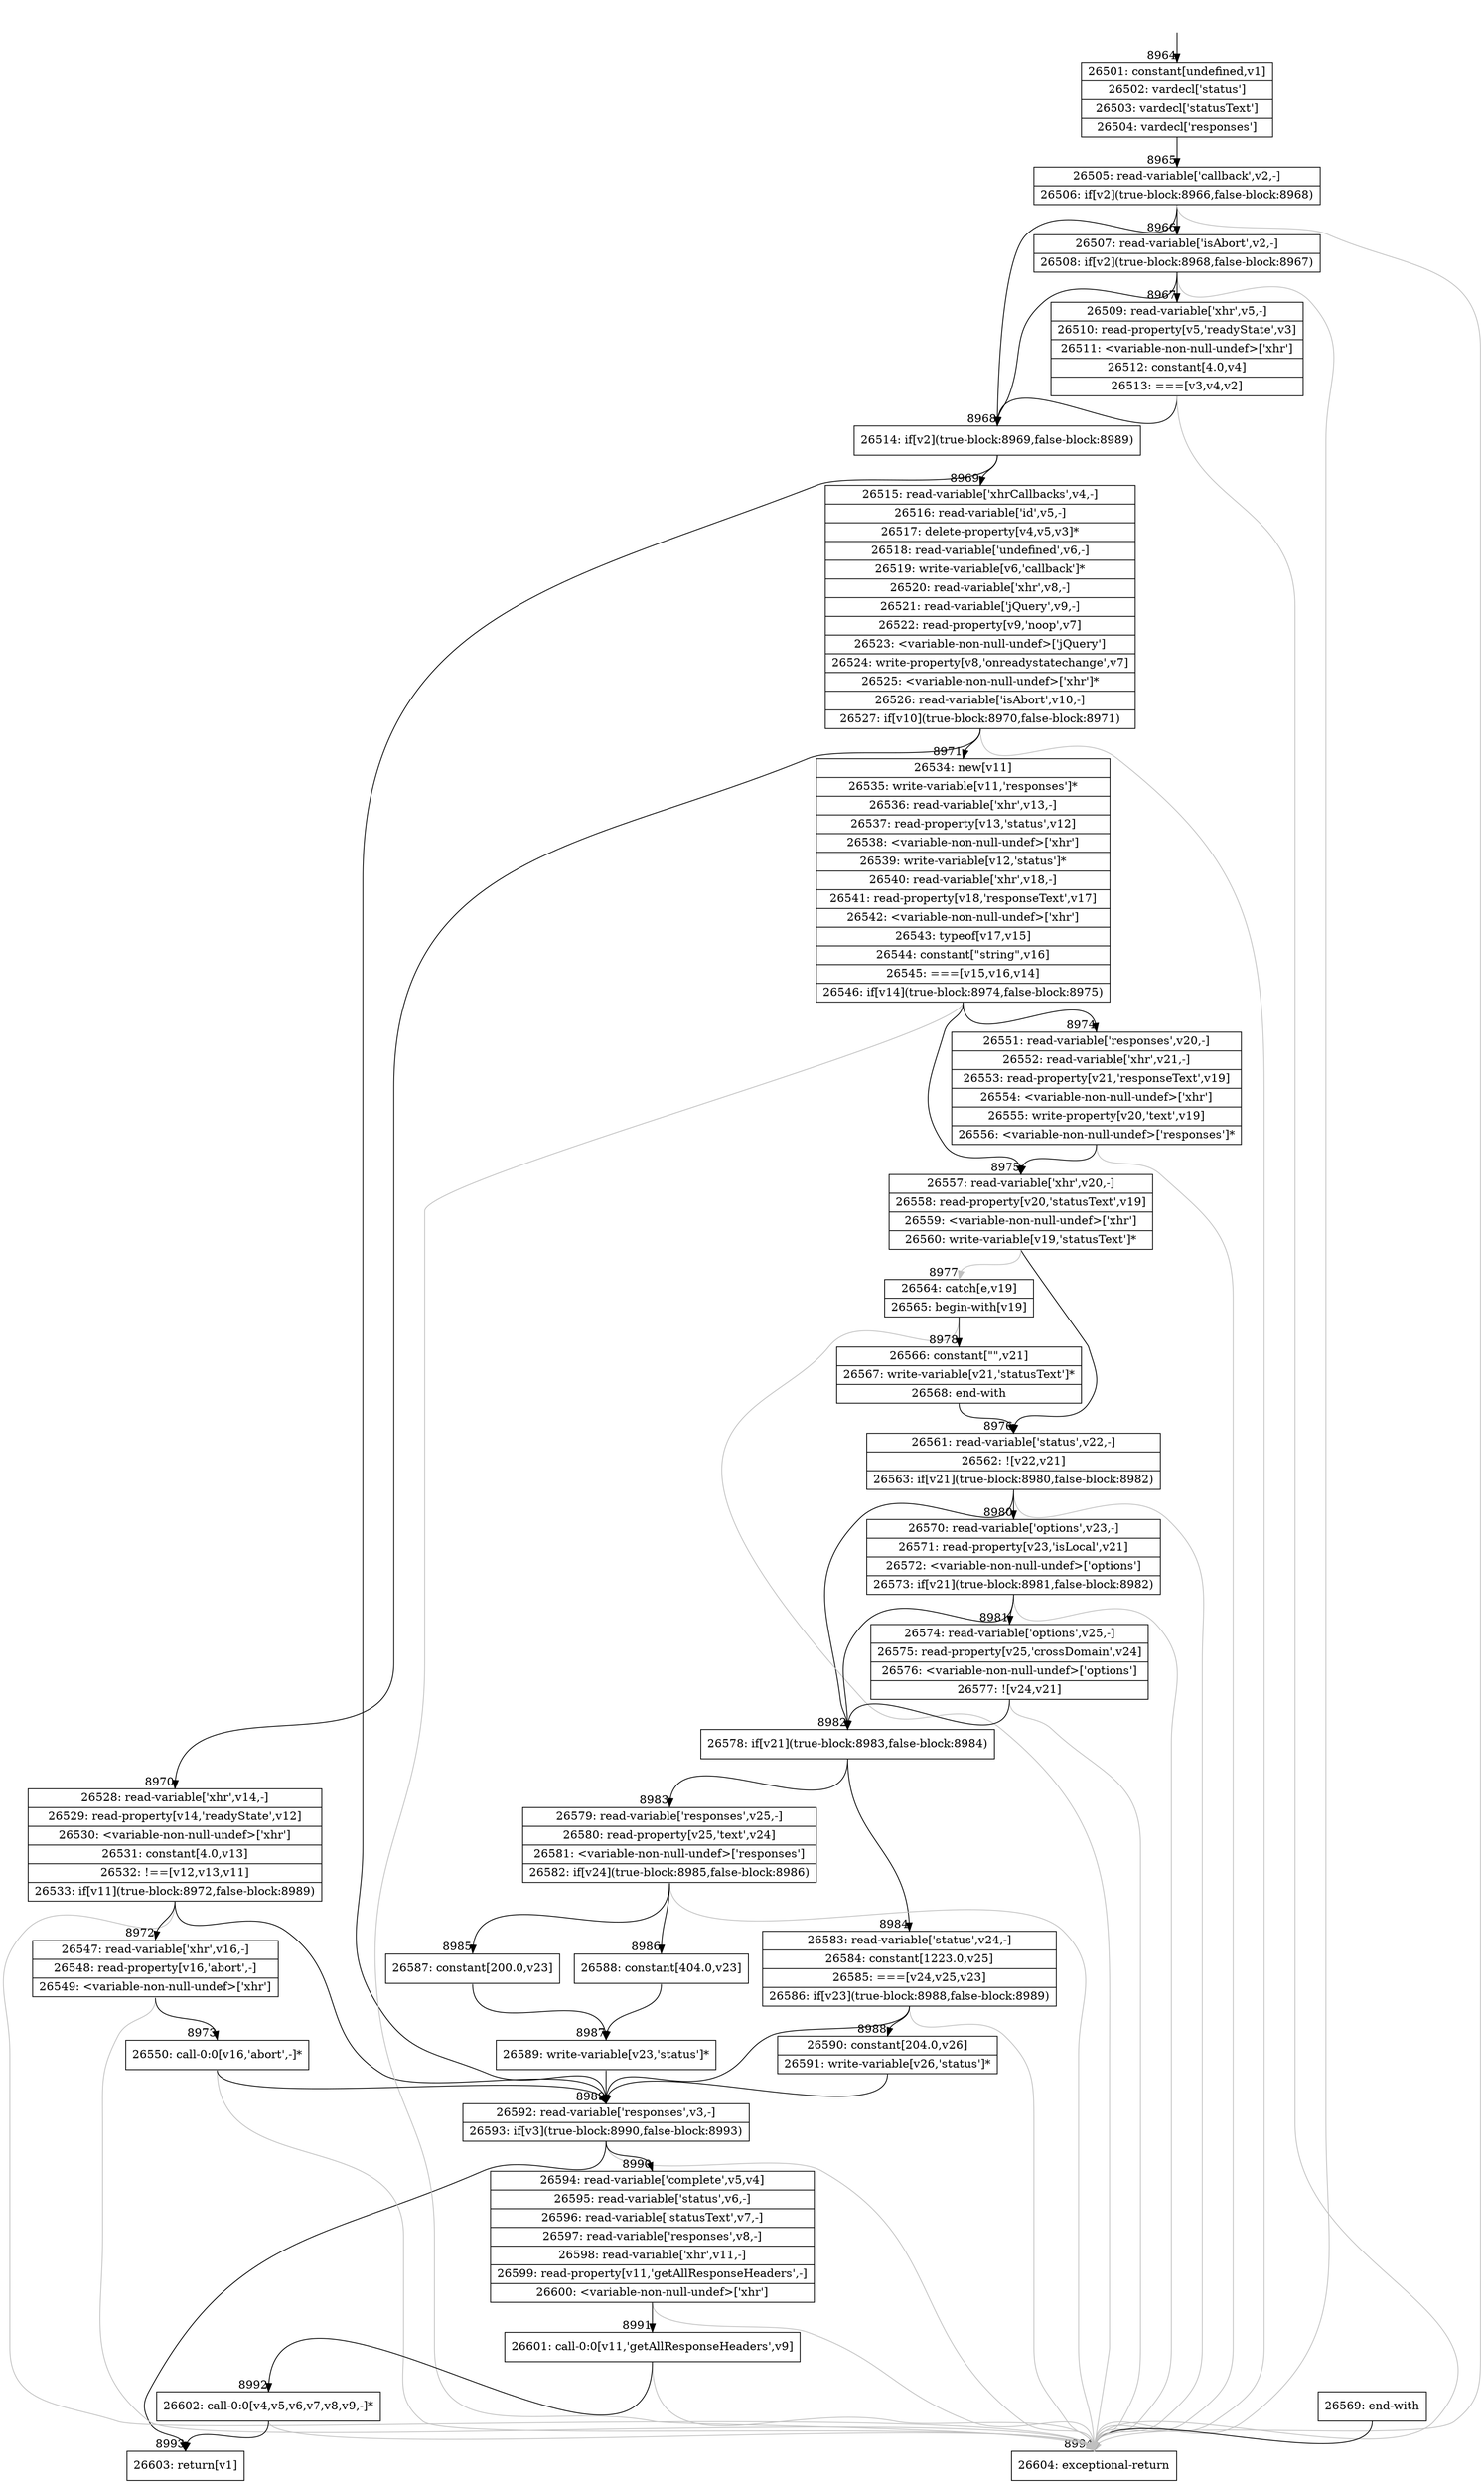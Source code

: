 digraph {
rankdir="TD"
BB_entry555[shape=none,label=""];
BB_entry555 -> BB8964 [tailport=s, headport=n, headlabel="    8964"]
BB8964 [shape=record label="{26501: constant[undefined,v1]|26502: vardecl['status']|26503: vardecl['statusText']|26504: vardecl['responses']}" ] 
BB8964 -> BB8965 [tailport=s, headport=n, headlabel="      8965"]
BB8965 [shape=record label="{26505: read-variable['callback',v2,-]|26506: if[v2](true-block:8966,false-block:8968)}" ] 
BB8965 -> BB8968 [tailport=s, headport=n, headlabel="      8968"]
BB8965 -> BB8966 [tailport=s, headport=n, headlabel="      8966"]
BB8965 -> BB8994 [tailport=s, headport=n, color=gray, headlabel="      8994"]
BB8966 [shape=record label="{26507: read-variable['isAbort',v2,-]|26508: if[v2](true-block:8968,false-block:8967)}" ] 
BB8966 -> BB8968 [tailport=s, headport=n]
BB8966 -> BB8967 [tailport=s, headport=n, headlabel="      8967"]
BB8966 -> BB8994 [tailport=s, headport=n, color=gray]
BB8967 [shape=record label="{26509: read-variable['xhr',v5,-]|26510: read-property[v5,'readyState',v3]|26511: \<variable-non-null-undef\>['xhr']|26512: constant[4.0,v4]|26513: ===[v3,v4,v2]}" ] 
BB8967 -> BB8968 [tailport=s, headport=n]
BB8967 -> BB8994 [tailport=s, headport=n, color=gray]
BB8968 [shape=record label="{26514: if[v2](true-block:8969,false-block:8989)}" ] 
BB8968 -> BB8969 [tailport=s, headport=n, headlabel="      8969"]
BB8968 -> BB8989 [tailport=s, headport=n, headlabel="      8989"]
BB8969 [shape=record label="{26515: read-variable['xhrCallbacks',v4,-]|26516: read-variable['id',v5,-]|26517: delete-property[v4,v5,v3]*|26518: read-variable['undefined',v6,-]|26519: write-variable[v6,'callback']*|26520: read-variable['xhr',v8,-]|26521: read-variable['jQuery',v9,-]|26522: read-property[v9,'noop',v7]|26523: \<variable-non-null-undef\>['jQuery']|26524: write-property[v8,'onreadystatechange',v7]|26525: \<variable-non-null-undef\>['xhr']*|26526: read-variable['isAbort',v10,-]|26527: if[v10](true-block:8970,false-block:8971)}" ] 
BB8969 -> BB8970 [tailport=s, headport=n, headlabel="      8970"]
BB8969 -> BB8971 [tailport=s, headport=n, headlabel="      8971"]
BB8969 -> BB8994 [tailport=s, headport=n, color=gray]
BB8970 [shape=record label="{26528: read-variable['xhr',v14,-]|26529: read-property[v14,'readyState',v12]|26530: \<variable-non-null-undef\>['xhr']|26531: constant[4.0,v13]|26532: !==[v12,v13,v11]|26533: if[v11](true-block:8972,false-block:8989)}" ] 
BB8970 -> BB8972 [tailport=s, headport=n, headlabel="      8972"]
BB8970 -> BB8989 [tailport=s, headport=n]
BB8970 -> BB8994 [tailport=s, headport=n, color=gray]
BB8971 [shape=record label="{26534: new[v11]|26535: write-variable[v11,'responses']*|26536: read-variable['xhr',v13,-]|26537: read-property[v13,'status',v12]|26538: \<variable-non-null-undef\>['xhr']|26539: write-variable[v12,'status']*|26540: read-variable['xhr',v18,-]|26541: read-property[v18,'responseText',v17]|26542: \<variable-non-null-undef\>['xhr']|26543: typeof[v17,v15]|26544: constant[\"string\",v16]|26545: ===[v15,v16,v14]|26546: if[v14](true-block:8974,false-block:8975)}" ] 
BB8971 -> BB8974 [tailport=s, headport=n, headlabel="      8974"]
BB8971 -> BB8975 [tailport=s, headport=n, headlabel="      8975"]
BB8971 -> BB8994 [tailport=s, headport=n, color=gray]
BB8972 [shape=record label="{26547: read-variable['xhr',v16,-]|26548: read-property[v16,'abort',-]|26549: \<variable-non-null-undef\>['xhr']}" ] 
BB8972 -> BB8973 [tailport=s, headport=n, headlabel="      8973"]
BB8972 -> BB8994 [tailport=s, headport=n, color=gray]
BB8973 [shape=record label="{26550: call-0:0[v16,'abort',-]*}" ] 
BB8973 -> BB8989 [tailport=s, headport=n]
BB8973 -> BB8994 [tailport=s, headport=n, color=gray]
BB8974 [shape=record label="{26551: read-variable['responses',v20,-]|26552: read-variable['xhr',v21,-]|26553: read-property[v21,'responseText',v19]|26554: \<variable-non-null-undef\>['xhr']|26555: write-property[v20,'text',v19]|26556: \<variable-non-null-undef\>['responses']*}" ] 
BB8974 -> BB8975 [tailport=s, headport=n]
BB8974 -> BB8994 [tailport=s, headport=n, color=gray]
BB8975 [shape=record label="{26557: read-variable['xhr',v20,-]|26558: read-property[v20,'statusText',v19]|26559: \<variable-non-null-undef\>['xhr']|26560: write-variable[v19,'statusText']*}" ] 
BB8975 -> BB8976 [tailport=s, headport=n, headlabel="      8976"]
BB8975 -> BB8977 [tailport=s, headport=n, color=gray, headlabel="      8977"]
BB8976 [shape=record label="{26561: read-variable['status',v22,-]|26562: ![v22,v21]|26563: if[v21](true-block:8980,false-block:8982)}" ] 
BB8976 -> BB8982 [tailport=s, headport=n, headlabel="      8982"]
BB8976 -> BB8980 [tailport=s, headport=n, headlabel="      8980"]
BB8976 -> BB8994 [tailport=s, headport=n, color=gray]
BB8977 [shape=record label="{26564: catch[e,v19]|26565: begin-with[v19]}" ] 
BB8977 -> BB8978 [tailport=s, headport=n, headlabel="      8978"]
BB8977 -> BB8994 [tailport=s, headport=n, color=gray]
BB8978 [shape=record label="{26566: constant[\"\",v21]|26567: write-variable[v21,'statusText']*|26568: end-with}" ] 
BB8978 -> BB8976 [tailport=s, headport=n]
BB8979 [shape=record label="{26569: end-with}" ] 
BB8979 -> BB8994 [tailport=s, headport=n]
BB8980 [shape=record label="{26570: read-variable['options',v23,-]|26571: read-property[v23,'isLocal',v21]|26572: \<variable-non-null-undef\>['options']|26573: if[v21](true-block:8981,false-block:8982)}" ] 
BB8980 -> BB8982 [tailport=s, headport=n]
BB8980 -> BB8981 [tailport=s, headport=n, headlabel="      8981"]
BB8980 -> BB8994 [tailport=s, headport=n, color=gray]
BB8981 [shape=record label="{26574: read-variable['options',v25,-]|26575: read-property[v25,'crossDomain',v24]|26576: \<variable-non-null-undef\>['options']|26577: ![v24,v21]}" ] 
BB8981 -> BB8982 [tailport=s, headport=n]
BB8981 -> BB8994 [tailport=s, headport=n, color=gray]
BB8982 [shape=record label="{26578: if[v21](true-block:8983,false-block:8984)}" ] 
BB8982 -> BB8983 [tailport=s, headport=n, headlabel="      8983"]
BB8982 -> BB8984 [tailport=s, headport=n, headlabel="      8984"]
BB8983 [shape=record label="{26579: read-variable['responses',v25,-]|26580: read-property[v25,'text',v24]|26581: \<variable-non-null-undef\>['responses']|26582: if[v24](true-block:8985,false-block:8986)}" ] 
BB8983 -> BB8985 [tailport=s, headport=n, headlabel="      8985"]
BB8983 -> BB8986 [tailport=s, headport=n, headlabel="      8986"]
BB8983 -> BB8994 [tailport=s, headport=n, color=gray]
BB8984 [shape=record label="{26583: read-variable['status',v24,-]|26584: constant[1223.0,v25]|26585: ===[v24,v25,v23]|26586: if[v23](true-block:8988,false-block:8989)}" ] 
BB8984 -> BB8988 [tailport=s, headport=n, headlabel="      8988"]
BB8984 -> BB8989 [tailport=s, headport=n]
BB8984 -> BB8994 [tailport=s, headport=n, color=gray]
BB8985 [shape=record label="{26587: constant[200.0,v23]}" ] 
BB8985 -> BB8987 [tailport=s, headport=n, headlabel="      8987"]
BB8986 [shape=record label="{26588: constant[404.0,v23]}" ] 
BB8986 -> BB8987 [tailport=s, headport=n]
BB8987 [shape=record label="{26589: write-variable[v23,'status']*}" ] 
BB8987 -> BB8989 [tailport=s, headport=n]
BB8988 [shape=record label="{26590: constant[204.0,v26]|26591: write-variable[v26,'status']*}" ] 
BB8988 -> BB8989 [tailport=s, headport=n]
BB8989 [shape=record label="{26592: read-variable['responses',v3,-]|26593: if[v3](true-block:8990,false-block:8993)}" ] 
BB8989 -> BB8990 [tailport=s, headport=n, headlabel="      8990"]
BB8989 -> BB8993 [tailport=s, headport=n, headlabel="      8993"]
BB8989 -> BB8994 [tailport=s, headport=n, color=gray]
BB8990 [shape=record label="{26594: read-variable['complete',v5,v4]|26595: read-variable['status',v6,-]|26596: read-variable['statusText',v7,-]|26597: read-variable['responses',v8,-]|26598: read-variable['xhr',v11,-]|26599: read-property[v11,'getAllResponseHeaders',-]|26600: \<variable-non-null-undef\>['xhr']}" ] 
BB8990 -> BB8991 [tailport=s, headport=n, headlabel="      8991"]
BB8990 -> BB8994 [tailport=s, headport=n, color=gray]
BB8991 [shape=record label="{26601: call-0:0[v11,'getAllResponseHeaders',v9]}" ] 
BB8991 -> BB8992 [tailport=s, headport=n, headlabel="      8992"]
BB8991 -> BB8994 [tailport=s, headport=n, color=gray]
BB8992 [shape=record label="{26602: call-0:0[v4,v5,v6,v7,v8,v9,-]*}" ] 
BB8992 -> BB8993 [tailport=s, headport=n]
BB8992 -> BB8994 [tailport=s, headport=n, color=gray]
BB8993 [shape=record label="{26603: return[v1]}" ] 
BB8994 [shape=record label="{26604: exceptional-return}" ] 
}
